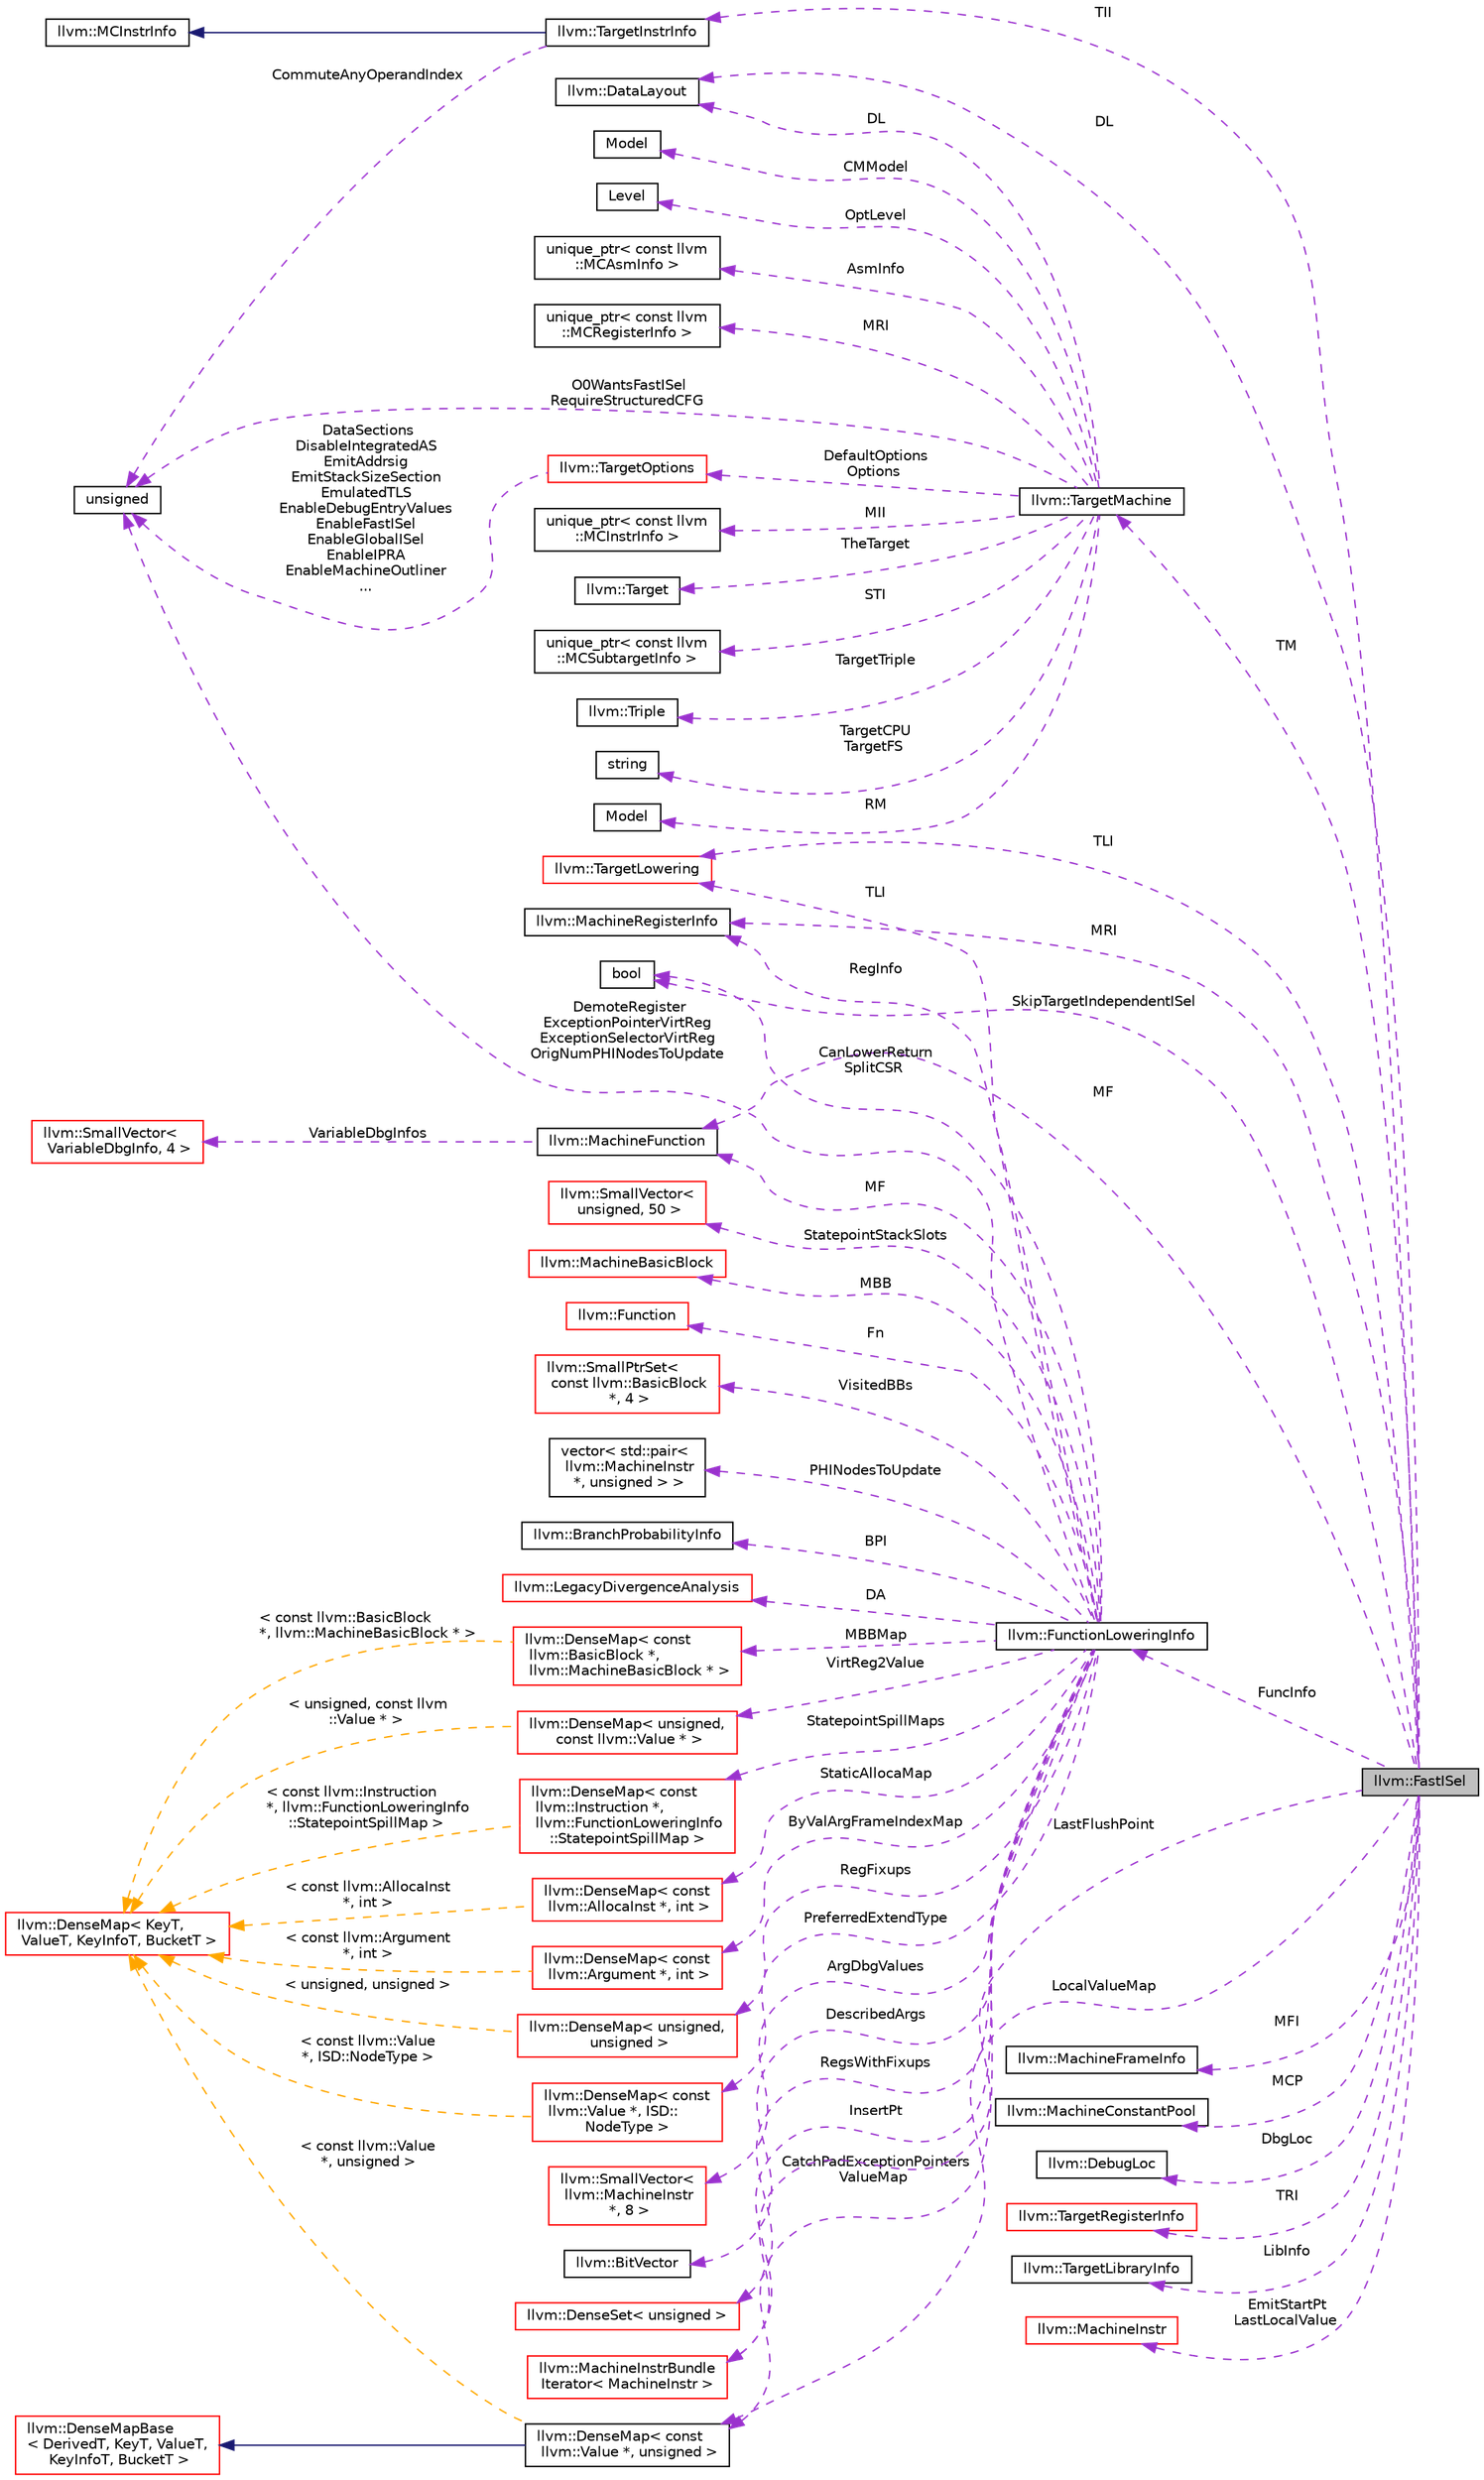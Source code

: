 digraph "llvm::FastISel"
{
 // LATEX_PDF_SIZE
  bgcolor="transparent";
  edge [fontname="Helvetica",fontsize="10",labelfontname="Helvetica",labelfontsize="10"];
  node [fontname="Helvetica",fontsize="10",shape="box"];
  rankdir="LR";
  Node1 [label="llvm::FastISel",height=0.2,width=0.4,color="black", fillcolor="grey75", style="filled", fontcolor="black",tooltip="This is a fast-path instruction selection class that generates poor code and doesn't support illegal ..."];
  Node2 -> Node1 [dir="back",color="darkorchid3",fontsize="10",style="dashed",label=" LocalValueMap" ,fontname="Helvetica"];
  Node2 [label="llvm::DenseMap\< const\l llvm::Value *, unsigned \>",height=0.2,width=0.4,color="black",URL="$classllvm_1_1DenseMap.html",tooltip=" "];
  Node3 -> Node2 [dir="back",color="midnightblue",fontsize="10",style="solid",fontname="Helvetica"];
  Node3 [label="llvm::DenseMapBase\l\< DerivedT, KeyT, ValueT,\l KeyInfoT, BucketT \>",height=0.2,width=0.4,color="red",URL="$classllvm_1_1DenseMapBase.html",tooltip=" "];
  Node5 -> Node2 [dir="back",color="orange",fontsize="10",style="dashed",label=" \< const llvm::Value\l *, unsigned \>" ,fontname="Helvetica"];
  Node5 [label="llvm::DenseMap\< KeyT,\l ValueT, KeyInfoT, BucketT \>",height=0.2,width=0.4,color="red",URL="$classllvm_1_1DenseMap.html",tooltip=" "];
  Node7 -> Node1 [dir="back",color="darkorchid3",fontsize="10",style="dashed",label=" FuncInfo" ,fontname="Helvetica"];
  Node7 [label="llvm::FunctionLoweringInfo",height=0.2,width=0.4,color="black",URL="$classllvm_1_1FunctionLoweringInfo.html",tooltip="FunctionLoweringInfo - This contains information that is global to a function that is used when lower..."];
  Node8 -> Node7 [dir="back",color="darkorchid3",fontsize="10",style="dashed",label=" Fn" ,fontname="Helvetica"];
  Node8 [label="llvm::Function",height=0.2,width=0.4,color="red",URL="$classllvm_1_1Function.html",tooltip=" "];
  Node25 -> Node7 [dir="back",color="darkorchid3",fontsize="10",style="dashed",label=" MF" ,fontname="Helvetica"];
  Node25 [label="llvm::MachineFunction",height=0.2,width=0.4,color="black",URL="$classllvm_1_1MachineFunction.html",tooltip=" "];
  Node26 -> Node25 [dir="back",color="darkorchid3",fontsize="10",style="dashed",label=" VariableDbgInfos" ,fontname="Helvetica"];
  Node26 [label="llvm::SmallVector\<\l VariableDbgInfo, 4 \>",height=0.2,width=0.4,color="red",URL="$classllvm_1_1SmallVector.html",tooltip=" "];
  Node41 -> Node7 [dir="back",color="darkorchid3",fontsize="10",style="dashed",label=" TLI" ,fontname="Helvetica"];
  Node41 [label="llvm::TargetLowering",height=0.2,width=0.4,color="red",URL="$classllvm_1_1TargetLowering.html",tooltip="This class defines information used to lower LLVM code to legal SelectionDAG operators that the targe..."];
  Node45 -> Node7 [dir="back",color="darkorchid3",fontsize="10",style="dashed",label=" RegInfo" ,fontname="Helvetica"];
  Node45 [label="llvm::MachineRegisterInfo",height=0.2,width=0.4,color="black",URL="$classllvm_1_1MachineRegisterInfo.html",tooltip="MachineRegisterInfo - Keep track of information for virtual and physical registers,..."];
  Node46 -> Node7 [dir="back",color="darkorchid3",fontsize="10",style="dashed",label=" BPI" ,fontname="Helvetica"];
  Node46 [label="llvm::BranchProbabilityInfo",height=0.2,width=0.4,color="black",URL="$classllvm_1_1BranchProbabilityInfo.html",tooltip="Analysis providing branch probability information."];
  Node47 -> Node7 [dir="back",color="darkorchid3",fontsize="10",style="dashed",label=" DA" ,fontname="Helvetica"];
  Node47 [label="llvm::LegacyDivergenceAnalysis",height=0.2,width=0.4,color="red",URL="$classllvm_1_1LegacyDivergenceAnalysis.html",tooltip=" "];
  Node44 -> Node7 [dir="back",color="darkorchid3",fontsize="10",style="dashed",label=" CanLowerReturn\nSplitCSR" ,fontname="Helvetica"];
  Node44 [label="bool",height=0.2,width=0.4,color="black",URL="$classbool.html",tooltip=" "];
  Node14 -> Node7 [dir="back",color="darkorchid3",fontsize="10",style="dashed",label=" DemoteRegister\nExceptionPointerVirtReg\nExceptionSelectorVirtReg\nOrigNumPHINodesToUpdate" ,fontname="Helvetica"];
  Node14 [label="unsigned",height=0.2,width=0.4,color="black",URL="$classunsigned.html",tooltip=" "];
  Node50 -> Node7 [dir="back",color="darkorchid3",fontsize="10",style="dashed",label=" MBBMap" ,fontname="Helvetica"];
  Node50 [label="llvm::DenseMap\< const\l llvm::BasicBlock *,\l llvm::MachineBasicBlock * \>",height=0.2,width=0.4,color="red",URL="$classllvm_1_1DenseMap.html",tooltip=" "];
  Node5 -> Node50 [dir="back",color="orange",fontsize="10",style="dashed",label=" \< const llvm::BasicBlock\l *, llvm::MachineBasicBlock * \>" ,fontname="Helvetica"];
  Node2 -> Node7 [dir="back",color="darkorchid3",fontsize="10",style="dashed",label=" CatchPadExceptionPointers\nValueMap" ,fontname="Helvetica"];
  Node52 -> Node7 [dir="back",color="darkorchid3",fontsize="10",style="dashed",label=" VirtReg2Value" ,fontname="Helvetica"];
  Node52 [label="llvm::DenseMap\< unsigned,\l const llvm::Value * \>",height=0.2,width=0.4,color="red",URL="$classllvm_1_1DenseMap.html",tooltip=" "];
  Node5 -> Node52 [dir="back",color="orange",fontsize="10",style="dashed",label=" \< unsigned, const llvm\l::Value * \>" ,fontname="Helvetica"];
  Node54 -> Node7 [dir="back",color="darkorchid3",fontsize="10",style="dashed",label=" StatepointSpillMaps" ,fontname="Helvetica"];
  Node54 [label="llvm::DenseMap\< const\l llvm::Instruction *,\l llvm::FunctionLoweringInfo\l::StatepointSpillMap \>",height=0.2,width=0.4,color="red",URL="$classllvm_1_1DenseMap.html",tooltip=" "];
  Node5 -> Node54 [dir="back",color="orange",fontsize="10",style="dashed",label=" \< const llvm::Instruction\l *, llvm::FunctionLoweringInfo\l::StatepointSpillMap \>" ,fontname="Helvetica"];
  Node56 -> Node7 [dir="back",color="darkorchid3",fontsize="10",style="dashed",label=" StaticAllocaMap" ,fontname="Helvetica"];
  Node56 [label="llvm::DenseMap\< const\l llvm::AllocaInst *, int \>",height=0.2,width=0.4,color="red",URL="$classllvm_1_1DenseMap.html",tooltip=" "];
  Node5 -> Node56 [dir="back",color="orange",fontsize="10",style="dashed",label=" \< const llvm::AllocaInst\l *, int \>" ,fontname="Helvetica"];
  Node58 -> Node7 [dir="back",color="darkorchid3",fontsize="10",style="dashed",label=" ByValArgFrameIndexMap" ,fontname="Helvetica"];
  Node58 [label="llvm::DenseMap\< const\l llvm::Argument *, int \>",height=0.2,width=0.4,color="red",URL="$classllvm_1_1DenseMap.html",tooltip=" "];
  Node5 -> Node58 [dir="back",color="orange",fontsize="10",style="dashed",label=" \< const llvm::Argument\l *, int \>" ,fontname="Helvetica"];
  Node60 -> Node7 [dir="back",color="darkorchid3",fontsize="10",style="dashed",label=" ArgDbgValues" ,fontname="Helvetica"];
  Node60 [label="llvm::SmallVector\<\l llvm::MachineInstr\l *, 8 \>",height=0.2,width=0.4,color="red",URL="$classllvm_1_1SmallVector.html",tooltip=" "];
  Node63 -> Node7 [dir="back",color="darkorchid3",fontsize="10",style="dashed",label=" DescribedArgs" ,fontname="Helvetica"];
  Node63 [label="llvm::BitVector",height=0.2,width=0.4,color="black",URL="$classllvm_1_1BitVector.html",tooltip=" "];
  Node64 -> Node7 [dir="back",color="darkorchid3",fontsize="10",style="dashed",label=" RegFixups" ,fontname="Helvetica"];
  Node64 [label="llvm::DenseMap\< unsigned,\l unsigned \>",height=0.2,width=0.4,color="red",URL="$classllvm_1_1DenseMap.html",tooltip=" "];
  Node5 -> Node64 [dir="back",color="orange",fontsize="10",style="dashed",label=" \< unsigned, unsigned \>" ,fontname="Helvetica"];
  Node66 -> Node7 [dir="back",color="darkorchid3",fontsize="10",style="dashed",label=" RegsWithFixups" ,fontname="Helvetica"];
  Node66 [label="llvm::DenseSet\< unsigned \>",height=0.2,width=0.4,color="red",URL="$classllvm_1_1DenseSet.html",tooltip=" "];
  Node70 -> Node7 [dir="back",color="darkorchid3",fontsize="10",style="dashed",label=" StatepointStackSlots" ,fontname="Helvetica"];
  Node70 [label="llvm::SmallVector\<\l unsigned, 50 \>",height=0.2,width=0.4,color="red",URL="$classllvm_1_1SmallVector.html",tooltip=" "];
  Node73 -> Node7 [dir="back",color="darkorchid3",fontsize="10",style="dashed",label=" MBB" ,fontname="Helvetica"];
  Node73 [label="llvm::MachineBasicBlock",height=0.2,width=0.4,color="red",URL="$classllvm_1_1MachineBasicBlock.html",tooltip=" "];
  Node79 -> Node7 [dir="back",color="darkorchid3",fontsize="10",style="dashed",label=" InsertPt" ,fontname="Helvetica"];
  Node79 [label="llvm::MachineInstrBundle\lIterator\< MachineInstr \>",height=0.2,width=0.4,color="red",URL="$classllvm_1_1MachineInstrBundleIterator.html",tooltip=" "];
  Node82 -> Node7 [dir="back",color="darkorchid3",fontsize="10",style="dashed",label=" PreferredExtendType" ,fontname="Helvetica"];
  Node82 [label="llvm::DenseMap\< const\l llvm::Value *, ISD::\lNodeType \>",height=0.2,width=0.4,color="red",URL="$classllvm_1_1DenseMap.html",tooltip=" "];
  Node5 -> Node82 [dir="back",color="orange",fontsize="10",style="dashed",label=" \< const llvm::Value\l *, ISD::NodeType \>" ,fontname="Helvetica"];
  Node84 -> Node7 [dir="back",color="darkorchid3",fontsize="10",style="dashed",label=" VisitedBBs" ,fontname="Helvetica"];
  Node84 [label="llvm::SmallPtrSet\<\l const llvm::BasicBlock\l *, 4 \>",height=0.2,width=0.4,color="red",URL="$classllvm_1_1SmallPtrSet.html",tooltip=" "];
  Node90 -> Node7 [dir="back",color="darkorchid3",fontsize="10",style="dashed",label=" PHINodesToUpdate" ,fontname="Helvetica"];
  Node90 [label="vector\< std::pair\<\l llvm::MachineInstr\l *, unsigned \> \>",height=0.2,width=0.4,color="black",tooltip=" "];
  Node25 -> Node1 [dir="back",color="darkorchid3",fontsize="10",style="dashed",label=" MF" ,fontname="Helvetica"];
  Node45 -> Node1 [dir="back",color="darkorchid3",fontsize="10",style="dashed",label=" MRI" ,fontname="Helvetica"];
  Node91 -> Node1 [dir="back",color="darkorchid3",fontsize="10",style="dashed",label=" MFI" ,fontname="Helvetica"];
  Node91 [label="llvm::MachineFrameInfo",height=0.2,width=0.4,color="black",URL="$classllvm_1_1MachineFrameInfo.html",tooltip="The MachineFrameInfo class represents an abstract stack frame until prolog/epilog code is inserted."];
  Node92 -> Node1 [dir="back",color="darkorchid3",fontsize="10",style="dashed",label=" MCP" ,fontname="Helvetica"];
  Node92 [label="llvm::MachineConstantPool",height=0.2,width=0.4,color="black",URL="$classllvm_1_1MachineConstantPool.html",tooltip="The MachineConstantPool class keeps track of constants referenced by a function which must be spilled..."];
  Node93 -> Node1 [dir="back",color="darkorchid3",fontsize="10",style="dashed",label=" DbgLoc" ,fontname="Helvetica"];
  Node93 [label="llvm::DebugLoc",height=0.2,width=0.4,color="black",URL="$classllvm_1_1DebugLoc.html",tooltip="A debug info location."];
  Node94 -> Node1 [dir="back",color="darkorchid3",fontsize="10",style="dashed",label=" TM" ,fontname="Helvetica"];
  Node94 [label="llvm::TargetMachine",height=0.2,width=0.4,color="black",URL="$classllvm_1_1TargetMachine.html",tooltip="Primary interface to the complete machine description for the target machine."];
  Node95 -> Node94 [dir="back",color="darkorchid3",fontsize="10",style="dashed",label=" TheTarget" ,fontname="Helvetica"];
  Node95 [label="llvm::Target",height=0.2,width=0.4,color="black",URL="$classllvm_1_1Target.html",tooltip="Target - Wrapper for Target specific information."];
  Node96 -> Node94 [dir="back",color="darkorchid3",fontsize="10",style="dashed",label=" DL" ,fontname="Helvetica"];
  Node96 [label="llvm::DataLayout",height=0.2,width=0.4,color="black",URL="$classllvm_1_1DataLayout.html",tooltip="A parsed version of the target data layout string in and methods for querying it."];
  Node97 -> Node94 [dir="back",color="darkorchid3",fontsize="10",style="dashed",label=" TargetTriple" ,fontname="Helvetica"];
  Node97 [label="llvm::Triple",height=0.2,width=0.4,color="black",URL="$classllvm_1_1Triple.html",tooltip="Triple - Helper class for working with autoconf configuration names."];
  Node98 -> Node94 [dir="back",color="darkorchid3",fontsize="10",style="dashed",label=" TargetCPU\nTargetFS" ,fontname="Helvetica"];
  Node98 [label="string",height=0.2,width=0.4,color="black",tooltip=" "];
  Node99 -> Node94 [dir="back",color="darkorchid3",fontsize="10",style="dashed",label=" RM" ,fontname="Helvetica"];
  Node99 [label="Model",height=0.2,width=0.4,color="black",tooltip=" "];
  Node100 -> Node94 [dir="back",color="darkorchid3",fontsize="10",style="dashed",label=" CMModel" ,fontname="Helvetica"];
  Node100 [label="Model",height=0.2,width=0.4,color="black",tooltip=" "];
  Node101 -> Node94 [dir="back",color="darkorchid3",fontsize="10",style="dashed",label=" OptLevel" ,fontname="Helvetica"];
  Node101 [label="Level",height=0.2,width=0.4,color="black",tooltip=" "];
  Node102 -> Node94 [dir="back",color="darkorchid3",fontsize="10",style="dashed",label=" AsmInfo" ,fontname="Helvetica"];
  Node102 [label="unique_ptr\< const llvm\l::MCAsmInfo \>",height=0.2,width=0.4,color="black",tooltip=" "];
  Node103 -> Node94 [dir="back",color="darkorchid3",fontsize="10",style="dashed",label=" MRI" ,fontname="Helvetica"];
  Node103 [label="unique_ptr\< const llvm\l::MCRegisterInfo \>",height=0.2,width=0.4,color="black",tooltip=" "];
  Node104 -> Node94 [dir="back",color="darkorchid3",fontsize="10",style="dashed",label=" MII" ,fontname="Helvetica"];
  Node104 [label="unique_ptr\< const llvm\l::MCInstrInfo \>",height=0.2,width=0.4,color="black",tooltip=" "];
  Node105 -> Node94 [dir="back",color="darkorchid3",fontsize="10",style="dashed",label=" STI" ,fontname="Helvetica"];
  Node105 [label="unique_ptr\< const llvm\l::MCSubtargetInfo \>",height=0.2,width=0.4,color="black",tooltip=" "];
  Node14 -> Node94 [dir="back",color="darkorchid3",fontsize="10",style="dashed",label=" O0WantsFastISel\nRequireStructuredCFG" ,fontname="Helvetica"];
  Node106 -> Node94 [dir="back",color="darkorchid3",fontsize="10",style="dashed",label=" DefaultOptions\nOptions" ,fontname="Helvetica"];
  Node106 [label="llvm::TargetOptions",height=0.2,width=0.4,color="red",URL="$classllvm_1_1TargetOptions.html",tooltip=" "];
  Node14 -> Node106 [dir="back",color="darkorchid3",fontsize="10",style="dashed",label=" DataSections\nDisableIntegratedAS\nEmitAddrsig\nEmitStackSizeSection\nEmulatedTLS\nEnableDebugEntryValues\nEnableFastISel\nEnableGlobalISel\nEnableIPRA\nEnableMachineOutliner\n..." ,fontname="Helvetica"];
  Node96 -> Node1 [dir="back",color="darkorchid3",fontsize="10",style="dashed",label=" DL" ,fontname="Helvetica"];
  Node119 -> Node1 [dir="back",color="darkorchid3",fontsize="10",style="dashed",label=" TII" ,fontname="Helvetica"];
  Node119 [label="llvm::TargetInstrInfo",height=0.2,width=0.4,color="black",URL="$classllvm_1_1TargetInstrInfo.html",tooltip="TargetInstrInfo - Interface to description of machine instruction set."];
  Node120 -> Node119 [dir="back",color="midnightblue",fontsize="10",style="solid",fontname="Helvetica"];
  Node120 [label="llvm::MCInstrInfo",height=0.2,width=0.4,color="black",URL="$classllvm_1_1MCInstrInfo.html",tooltip="Interface to description of machine instruction set."];
  Node14 -> Node119 [dir="back",color="darkorchid3",fontsize="10",style="dashed",label=" CommuteAnyOperandIndex" ,fontname="Helvetica"];
  Node41 -> Node1 [dir="back",color="darkorchid3",fontsize="10",style="dashed",label=" TLI" ,fontname="Helvetica"];
  Node121 -> Node1 [dir="back",color="darkorchid3",fontsize="10",style="dashed",label=" TRI" ,fontname="Helvetica"];
  Node121 [label="llvm::TargetRegisterInfo",height=0.2,width=0.4,color="red",URL="$classllvm_1_1TargetRegisterInfo.html",tooltip="TargetRegisterInfo base class - We assume that the target defines a static array of TargetRegisterDes..."];
  Node123 -> Node1 [dir="back",color="darkorchid3",fontsize="10",style="dashed",label=" LibInfo" ,fontname="Helvetica"];
  Node123 [label="llvm::TargetLibraryInfo",height=0.2,width=0.4,color="black",URL="$classllvm_1_1TargetLibraryInfo.html",tooltip="Provides information about what library functions are available for the current target."];
  Node44 -> Node1 [dir="back",color="darkorchid3",fontsize="10",style="dashed",label=" SkipTargetIndependentISel" ,fontname="Helvetica"];
  Node124 -> Node1 [dir="back",color="darkorchid3",fontsize="10",style="dashed",label=" EmitStartPt\nLastLocalValue" ,fontname="Helvetica"];
  Node124 [label="llvm::MachineInstr",height=0.2,width=0.4,color="red",URL="$classllvm_1_1MachineInstr.html",tooltip="Representation of each machine instruction."];
  Node79 -> Node1 [dir="back",color="darkorchid3",fontsize="10",style="dashed",label=" LastFlushPoint" ,fontname="Helvetica"];
}
